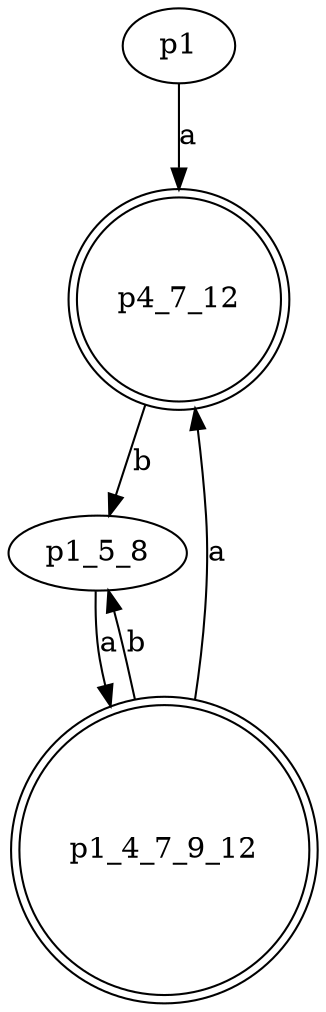 digraph G 
{
    n1 [label = p1]
    n4_7_12 [label = p4_7_12, shape = doublecircle]
    n1_5_8 [label = p1_5_8]
    n1_4_7_9_12 [label = p1_4_7_9_12, shape = doublecircle]
	

    n1 -> n4_7_12 [label = "a"]
    n4_7_12 -> n1_5_8 [label = "b"]
    n1_5_8 -> n1_4_7_9_12 [label = "a"]
    n1_4_7_9_12 -> n4_7_12 [label = "a"]
    n1_4_7_9_12 -> n1_5_8 [label = "b"]
}
